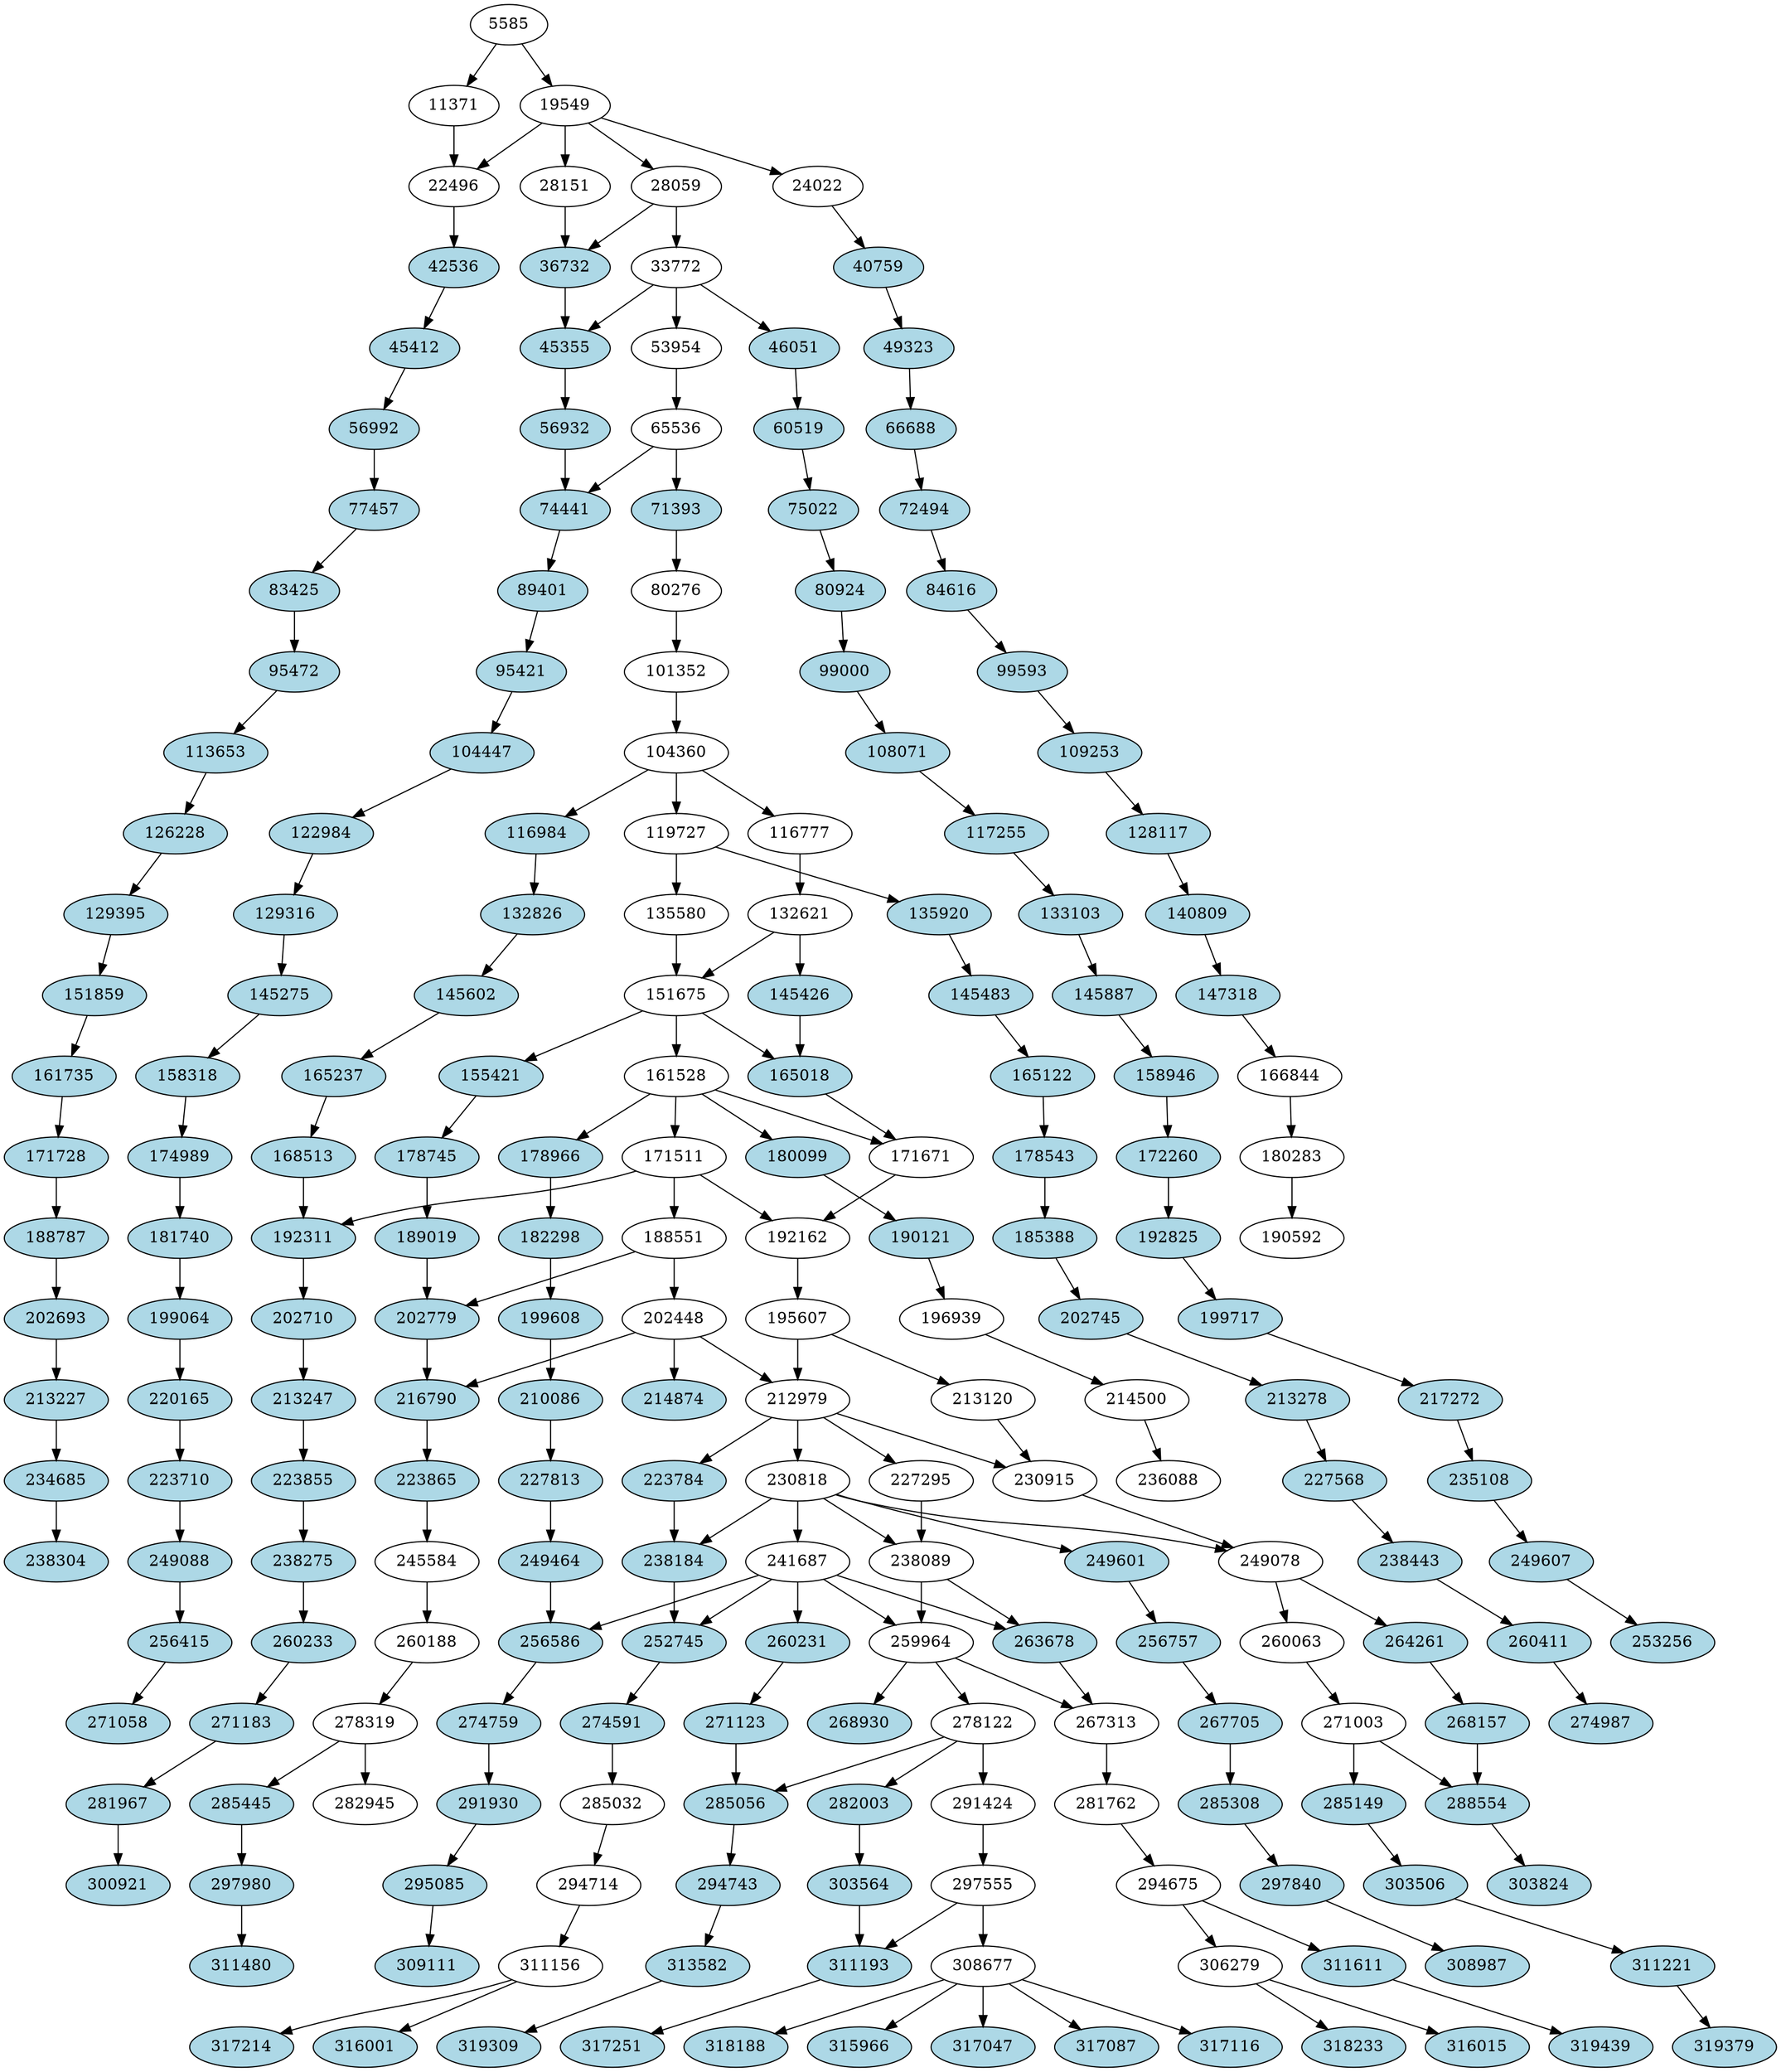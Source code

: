 digraph {
    5585 -> 11371;
    5585 -> 19549;
    11371 -> 22496;
    19549 -> 22496;
    19549 -> 24022;
    19549 -> 28059;
    19549 -> 28151;
    22496 -> 42536;
    24022 -> 40759;
    28059 -> 33772;
    28059 -> 36732;
    28151 -> 36732;
    33772 -> 45355;
    33772 -> 46051;
    33772 -> 53954;
    36732 -> 45355;
    40759 -> 49323;
    42536 -> 45412;
    45355 -> 56932;
    45412 -> 56992;
    46051 -> 60519;
    49323 -> 66688;
    53954 -> 65536;
    56932 -> 74441;
    56992 -> 77457;
    60519 -> 75022;
    65536 -> 71393;
    65536 -> 74441;
    66688 -> 72494;
    71393 -> 80276;
    72494 -> 84616;
    74441 -> 89401;
    75022 -> 80924;
    77457 -> 83425;
    80276 -> 101352;
    80924 -> 99000;
    83425 -> 95472;
    84616 -> 99593;
    89401 -> 95421;
    95421 -> 104447;
    95472 -> 113653;
    99000 -> 108071;
    99593 -> 109253;
    101352 -> 104360;
    104360 -> 116777;
    104360 -> 116984;
    104360 -> 119727;
    104447 -> 122984;
    108071 -> 117255;
    109253 -> 128117;
    113653 -> 126228;
    116777 -> 132621;
    116984 -> 132826;
    117255 -> 133103;
    119727 -> 135580;
    119727 -> 135920;
    122984 -> 129316;
    126228 -> 129395;
    128117 -> 140809;
    129316 -> 145275;
    129395 -> 151859;
    132621 -> 145426;
    132621 -> 151675;
    132826 -> 145602;
    133103 -> 145887;
    135580 -> 151675;
    135920 -> 145483;
    140809 -> 147318;
    145275 -> 158318;
    145426 -> 165018;
    145483 -> 165122;
    145602 -> 165237;
    145887 -> 158946;
    147318 -> 166844;
    151675 -> 155421;
    151675 -> 161528;
    151675 -> 165018;
    151859 -> 161735;
    155421 -> 178745;
    158318 -> 174989;
    158946 -> 172260;
    161528 -> 171511;
    161528 -> 171671;
    161528 -> 178966;
    161528 -> 180099;
    161735 -> 171728;
    165018 -> 171671;
    165122 -> 178543;
    165237 -> 168513;
    166844 -> 180283;
    168513 -> 192311;
    171511 -> 188551;
    171511 -> 192162;
    171511 -> 192311;
    171671 -> 192162;
    171728 -> 188787;
    172260 -> 192825;
    174989 -> 181740;
    178543 -> 185388;
    178745 -> 189019;
    178966 -> 182298;
    180099 -> 190121;
    180283 -> 190592;
    181740 -> 199064;
    182298 -> 199608;
    185388 -> 202745;
    188551 -> 202448;
    188551 -> 202779;
    188787 -> 202693;
    189019 -> 202779;
    190121 -> 196939;
    192162 -> 195607;
    192311 -> 202710;
    192825 -> 199717;
    195607 -> 212979;
    195607 -> 213120;
    196939 -> 214500;
    199064 -> 220165;
    199608 -> 210086;
    199717 -> 217272;
    202448 -> 212979;
    202448 -> 214874;
    202448 -> 216790;
    202693 -> 213227;
    202710 -> 213247;
    202745 -> 213278;
    202779 -> 216790;
    210086 -> 227813;
    212979 -> 223784;
    212979 -> 227295;
    212979 -> 230818;
    212979 -> 230915;
    213120 -> 230915;
    213227 -> 234685;
    213247 -> 223855;
    213278 -> 227568;
    214500 -> 236088;
    216790 -> 223865;
    217272 -> 235108;
    220165 -> 223710;
    223710 -> 249088;
    223784 -> 238184;
    223855 -> 238275;
    223865 -> 245584;
    227295 -> 238089;
    227568 -> 238443;
    227813 -> 249464;
    230818 -> 238089;
    230818 -> 238184;
    230818 -> 241687;
    230818 -> 249078;
    230818 -> 249601;
    230915 -> 249078;
    234685 -> 238304;
    235108 -> 249607;
    238089 -> 259964;
    238089 -> 263678;
    238184 -> 252745;
    238275 -> 260233;
    238443 -> 260411;
    241687 -> 252745;
    241687 -> 256586;
    241687 -> 259964;
    241687 -> 260231;
    241687 -> 263678;
    245584 -> 260188;
    249078 -> 260063;
    249078 -> 264261;
    249088 -> 256415;
    249464 -> 256586;
    249601 -> 256757;
    249607 -> 253256;
    252745 -> 274591;
    256415 -> 271058;
    256586 -> 274759;
    256757 -> 267705;
    259964 -> 267313;
    259964 -> 268930;
    259964 -> 278122;
    260063 -> 271003;
    260188 -> 278319;
    260231 -> 271123;
    260233 -> 271183;
    260411 -> 274987;
    263678 -> 267313;
    264261 -> 268157;
    267313 -> 281762;
    267705 -> 285308;
    268157 -> 288554;
    271003 -> 285149;
    271003 -> 288554;
    271123 -> 285056;
    271183 -> 281967;
    274591 -> 285032;
    274759 -> 291930;
    278122 -> 282003;
    278122 -> 285056;
    278122 -> 291424;
    278319 -> 282945;
    278319 -> 285445;
    281762 -> 294675;
    281967 -> 300921;
    282003 -> 303564;
    285032 -> 294714;
    285056 -> 294743;
    285149 -> 303506;
    285308 -> 297840;
    285445 -> 297980;
    288554 -> 303824;
    291424 -> 297555;
    291930 -> 295085;
    294675 -> 306279;
    294675 -> 311611;
    294714 -> 311156;
    294743 -> 313582;
    295085 -> 309111;
    297555 -> 308677;
    297555 -> 311193;
    297840 -> 308987;
    297980 -> 311480;
    303506 -> 311221;
    303564 -> 311193;
    306279 -> 316015;
    306279 -> 318233;
    308677 -> 315966;
    308677 -> 317047;
    308677 -> 317087;
    308677 -> 317116;
    308677 -> 318188;
    311156 -> 316001;
    311156 -> 317214;
    311193 -> 317251;
    311221 -> 319379;
    311611 -> 319439;
    313582 -> 319309;
//colored bisimilar nodes
318188[style=filled, fillcolor=lightblue];
288554[style=filled, fillcolor=lightblue];
161735[style=filled, fillcolor=lightblue];
72494[style=filled, fillcolor=lightblue];
199608[style=filled, fillcolor=lightblue];
165018[style=filled, fillcolor=lightblue];
311611[style=filled, fillcolor=lightblue];
178966[style=filled, fillcolor=lightblue];
267705[style=filled, fillcolor=lightblue];
140809[style=filled, fillcolor=lightblue];
220165[style=filled, fillcolor=lightblue];
165237[style=filled, fillcolor=lightblue];
223784[style=filled, fillcolor=lightblue];
66688[style=filled, fillcolor=lightblue];
234685[style=filled, fillcolor=lightblue];
192825[style=filled, fillcolor=lightblue];
174989[style=filled, fillcolor=lightblue];
202745[style=filled, fillcolor=lightblue];
145275[style=filled, fillcolor=lightblue];
235108[style=filled, fillcolor=lightblue];
252745[style=filled, fillcolor=lightblue];
238304[style=filled, fillcolor=lightblue];
268930[style=filled, fillcolor=lightblue];
264261[style=filled, fillcolor=lightblue];
223710[style=filled, fillcolor=lightblue];
256757[style=filled, fillcolor=lightblue];
199064[style=filled, fillcolor=lightblue];
274591[style=filled, fillcolor=lightblue];
188787[style=filled, fillcolor=lightblue];
263678[style=filled, fillcolor=lightblue];
99000[style=filled, fillcolor=lightblue];
216790[style=filled, fillcolor=lightblue];
71393[style=filled, fillcolor=lightblue];
99593[style=filled, fillcolor=lightblue];
40759[style=filled, fillcolor=lightblue];
45355[style=filled, fillcolor=lightblue];
227568[style=filled, fillcolor=lightblue];
260233[style=filled, fillcolor=lightblue];
297840[style=filled, fillcolor=lightblue];
74441[style=filled, fillcolor=lightblue];
145426[style=filled, fillcolor=lightblue];
238275[style=filled, fillcolor=lightblue];
128117[style=filled, fillcolor=lightblue];
317087[style=filled, fillcolor=lightblue];
178543[style=filled, fillcolor=lightblue];
213247[style=filled, fillcolor=lightblue];
95421[style=filled, fillcolor=lightblue];
46051[style=filled, fillcolor=lightblue];
260411[style=filled, fillcolor=lightblue];
319379[style=filled, fillcolor=lightblue];
147318[style=filled, fillcolor=lightblue];
181740[style=filled, fillcolor=lightblue];
213227[style=filled, fillcolor=lightblue];
190121[style=filled, fillcolor=lightblue];
285056[style=filled, fillcolor=lightblue];
185388[style=filled, fillcolor=lightblue];
291930[style=filled, fillcolor=lightblue];
315966[style=filled, fillcolor=lightblue];
89401[style=filled, fillcolor=lightblue];
249607[style=filled, fillcolor=lightblue];
300921[style=filled, fillcolor=lightblue];
294743[style=filled, fillcolor=lightblue];
311221[style=filled, fillcolor=lightblue];
108071[style=filled, fillcolor=lightblue];
126228[style=filled, fillcolor=lightblue];
145483[style=filled, fillcolor=lightblue];
317214[style=filled, fillcolor=lightblue];
271123[style=filled, fillcolor=lightblue];
182298[style=filled, fillcolor=lightblue];
36732[style=filled, fillcolor=lightblue];
145887[style=filled, fillcolor=lightblue];
133103[style=filled, fillcolor=lightblue];
104447[style=filled, fillcolor=lightblue];
113653[style=filled, fillcolor=lightblue];
271058[style=filled, fillcolor=lightblue];
282003[style=filled, fillcolor=lightblue];
109253[style=filled, fillcolor=lightblue];
227813[style=filled, fillcolor=lightblue];
271183[style=filled, fillcolor=lightblue];
158318[style=filled, fillcolor=lightblue];
249601[style=filled, fillcolor=lightblue];
311193[style=filled, fillcolor=lightblue];
309111[style=filled, fillcolor=lightblue];
319309[style=filled, fillcolor=lightblue];
49323[style=filled, fillcolor=lightblue];
199717[style=filled, fillcolor=lightblue];
214874[style=filled, fillcolor=lightblue];
192311[style=filled, fillcolor=lightblue];
202779[style=filled, fillcolor=lightblue];
178745[style=filled, fillcolor=lightblue];
238184[style=filled, fillcolor=lightblue];
56992[style=filled, fillcolor=lightblue];
303564[style=filled, fillcolor=lightblue];
313582[style=filled, fillcolor=lightblue];
274987[style=filled, fillcolor=lightblue];
311480[style=filled, fillcolor=lightblue];
135920[style=filled, fillcolor=lightblue];
129316[style=filled, fillcolor=lightblue];
303506[style=filled, fillcolor=lightblue];
84616[style=filled, fillcolor=lightblue];
75022[style=filled, fillcolor=lightblue];
256586[style=filled, fillcolor=lightblue];
117255[style=filled, fillcolor=lightblue];
249464[style=filled, fillcolor=lightblue];
318233[style=filled, fillcolor=lightblue];
316001[style=filled, fillcolor=lightblue];
319439[style=filled, fillcolor=lightblue];
80924[style=filled, fillcolor=lightblue];
171728[style=filled, fillcolor=lightblue];
202710[style=filled, fillcolor=lightblue];
256415[style=filled, fillcolor=lightblue];
151859[style=filled, fillcolor=lightblue];
165122[style=filled, fillcolor=lightblue];
317251[style=filled, fillcolor=lightblue];
42536[style=filled, fillcolor=lightblue];
189019[style=filled, fillcolor=lightblue];
253256[style=filled, fillcolor=lightblue];
168513[style=filled, fillcolor=lightblue];
249088[style=filled, fillcolor=lightblue];
303824[style=filled, fillcolor=lightblue];
238443[style=filled, fillcolor=lightblue];
268157[style=filled, fillcolor=lightblue];
317047[style=filled, fillcolor=lightblue];
180099[style=filled, fillcolor=lightblue];
172260[style=filled, fillcolor=lightblue];
260231[style=filled, fillcolor=lightblue];
83425[style=filled, fillcolor=lightblue];
308987[style=filled, fillcolor=lightblue];
155421[style=filled, fillcolor=lightblue];
223865[style=filled, fillcolor=lightblue];
213278[style=filled, fillcolor=lightblue];
77457[style=filled, fillcolor=lightblue];
285308[style=filled, fillcolor=lightblue];
316015[style=filled, fillcolor=lightblue];
129395[style=filled, fillcolor=lightblue];
202693[style=filled, fillcolor=lightblue];
295085[style=filled, fillcolor=lightblue];
132826[style=filled, fillcolor=lightblue];
285149[style=filled, fillcolor=lightblue];
210086[style=filled, fillcolor=lightblue];
297980[style=filled, fillcolor=lightblue];
56932[style=filled, fillcolor=lightblue];
285445[style=filled, fillcolor=lightblue];
317116[style=filled, fillcolor=lightblue];
274759[style=filled, fillcolor=lightblue];
60519[style=filled, fillcolor=lightblue];
158946[style=filled, fillcolor=lightblue];
281967[style=filled, fillcolor=lightblue];
217272[style=filled, fillcolor=lightblue];
122984[style=filled, fillcolor=lightblue];
145602[style=filled, fillcolor=lightblue];
223855[style=filled, fillcolor=lightblue];
45412[style=filled, fillcolor=lightblue];
116984[style=filled, fillcolor=lightblue];
95472[style=filled, fillcolor=lightblue];
//[style=filled, fillcolor=lightblue];
}
